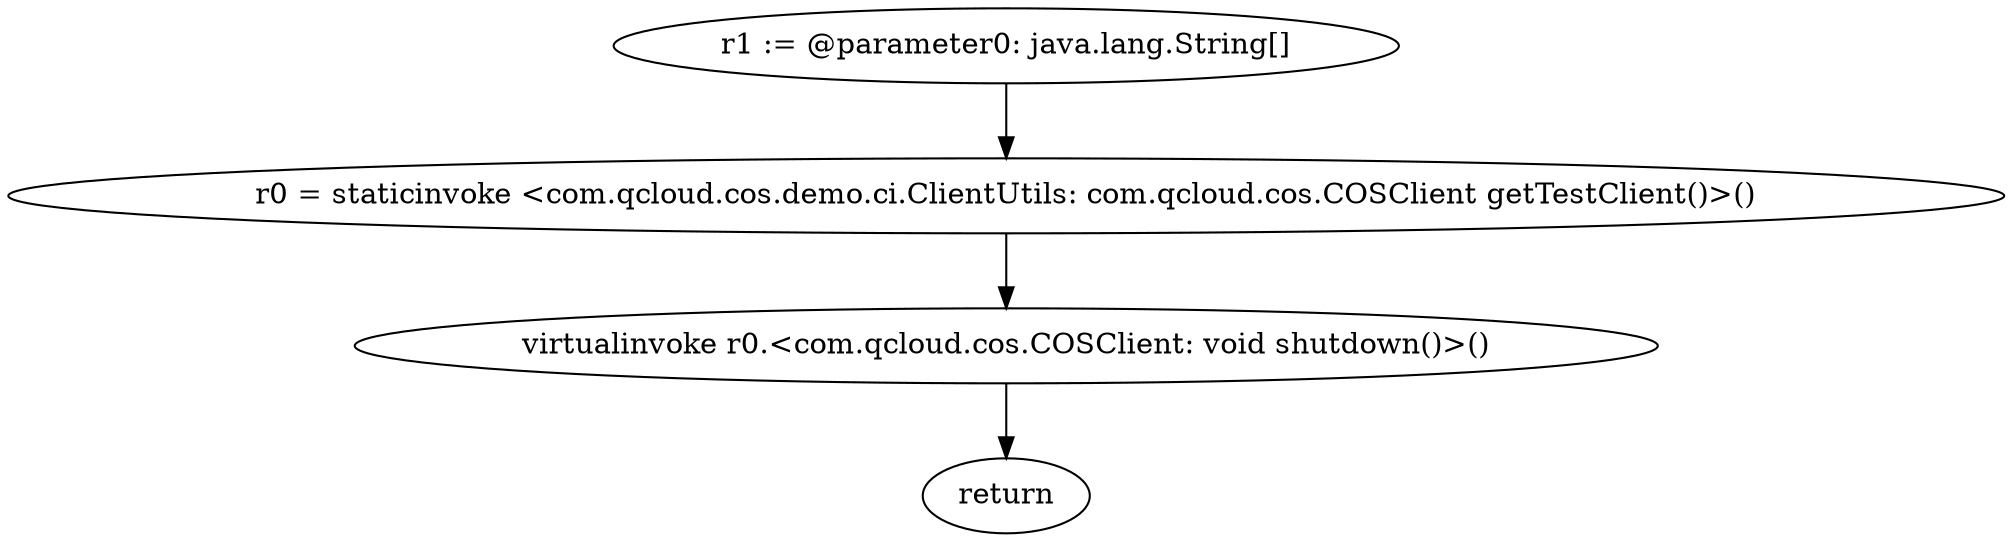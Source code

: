 digraph "unitGraph" {
    "r1 := @parameter0: java.lang.String[]"
    "r0 = staticinvoke <com.qcloud.cos.demo.ci.ClientUtils: com.qcloud.cos.COSClient getTestClient()>()"
    "virtualinvoke r0.<com.qcloud.cos.COSClient: void shutdown()>()"
    "return"
    "r1 := @parameter0: java.lang.String[]"->"r0 = staticinvoke <com.qcloud.cos.demo.ci.ClientUtils: com.qcloud.cos.COSClient getTestClient()>()";
    "r0 = staticinvoke <com.qcloud.cos.demo.ci.ClientUtils: com.qcloud.cos.COSClient getTestClient()>()"->"virtualinvoke r0.<com.qcloud.cos.COSClient: void shutdown()>()";
    "virtualinvoke r0.<com.qcloud.cos.COSClient: void shutdown()>()"->"return";
}
